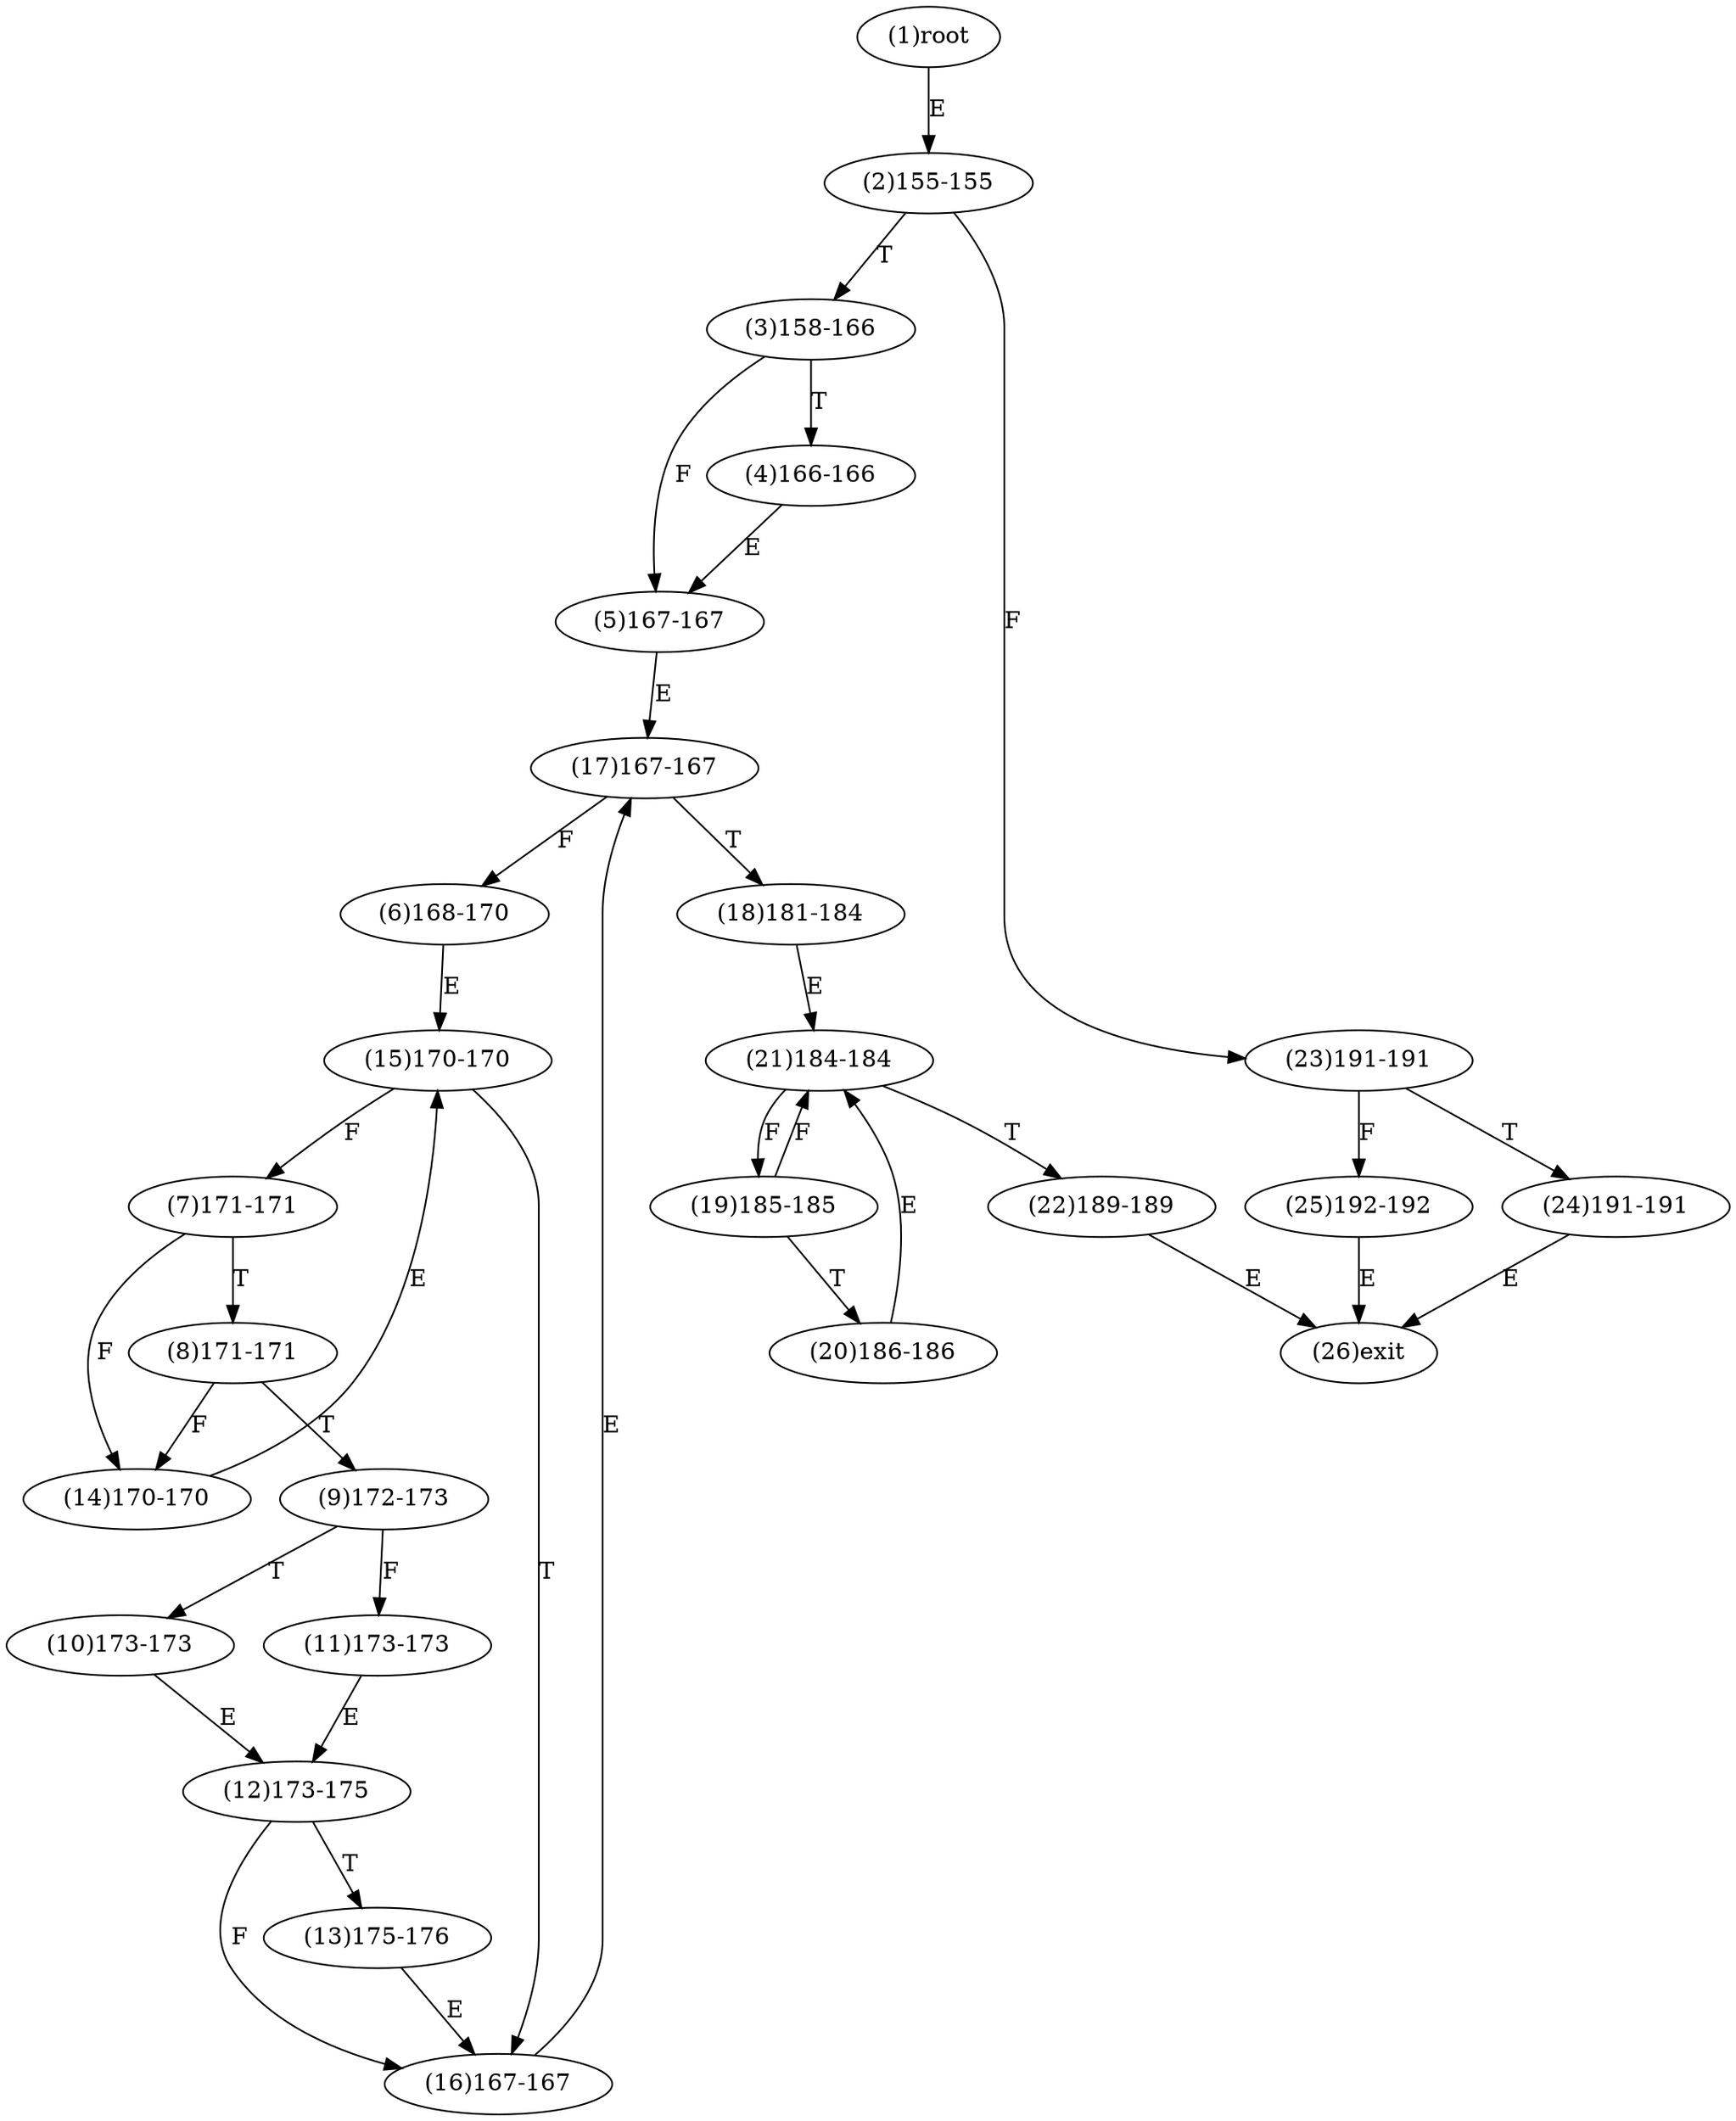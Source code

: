 digraph "" { 
1[ label="(1)root"];
2[ label="(2)155-155"];
3[ label="(3)158-166"];
4[ label="(4)166-166"];
5[ label="(5)167-167"];
6[ label="(6)168-170"];
7[ label="(7)171-171"];
8[ label="(8)171-171"];
9[ label="(9)172-173"];
10[ label="(10)173-173"];
11[ label="(11)173-173"];
12[ label="(12)173-175"];
13[ label="(13)175-176"];
14[ label="(14)170-170"];
15[ label="(15)170-170"];
17[ label="(17)167-167"];
16[ label="(16)167-167"];
19[ label="(19)185-185"];
18[ label="(18)181-184"];
21[ label="(21)184-184"];
20[ label="(20)186-186"];
23[ label="(23)191-191"];
22[ label="(22)189-189"];
25[ label="(25)192-192"];
24[ label="(24)191-191"];
26[ label="(26)exit"];
1->2[ label="E"];
2->23[ label="F"];
2->3[ label="T"];
3->5[ label="F"];
3->4[ label="T"];
4->5[ label="E"];
5->17[ label="E"];
6->15[ label="E"];
7->14[ label="F"];
7->8[ label="T"];
8->14[ label="F"];
8->9[ label="T"];
9->11[ label="F"];
9->10[ label="T"];
10->12[ label="E"];
11->12[ label="E"];
12->16[ label="F"];
12->13[ label="T"];
13->16[ label="E"];
14->15[ label="E"];
15->7[ label="F"];
15->16[ label="T"];
16->17[ label="E"];
17->6[ label="F"];
17->18[ label="T"];
18->21[ label="E"];
19->21[ label="F"];
19->20[ label="T"];
20->21[ label="E"];
21->19[ label="F"];
21->22[ label="T"];
22->26[ label="E"];
23->25[ label="F"];
23->24[ label="T"];
24->26[ label="E"];
25->26[ label="E"];
}